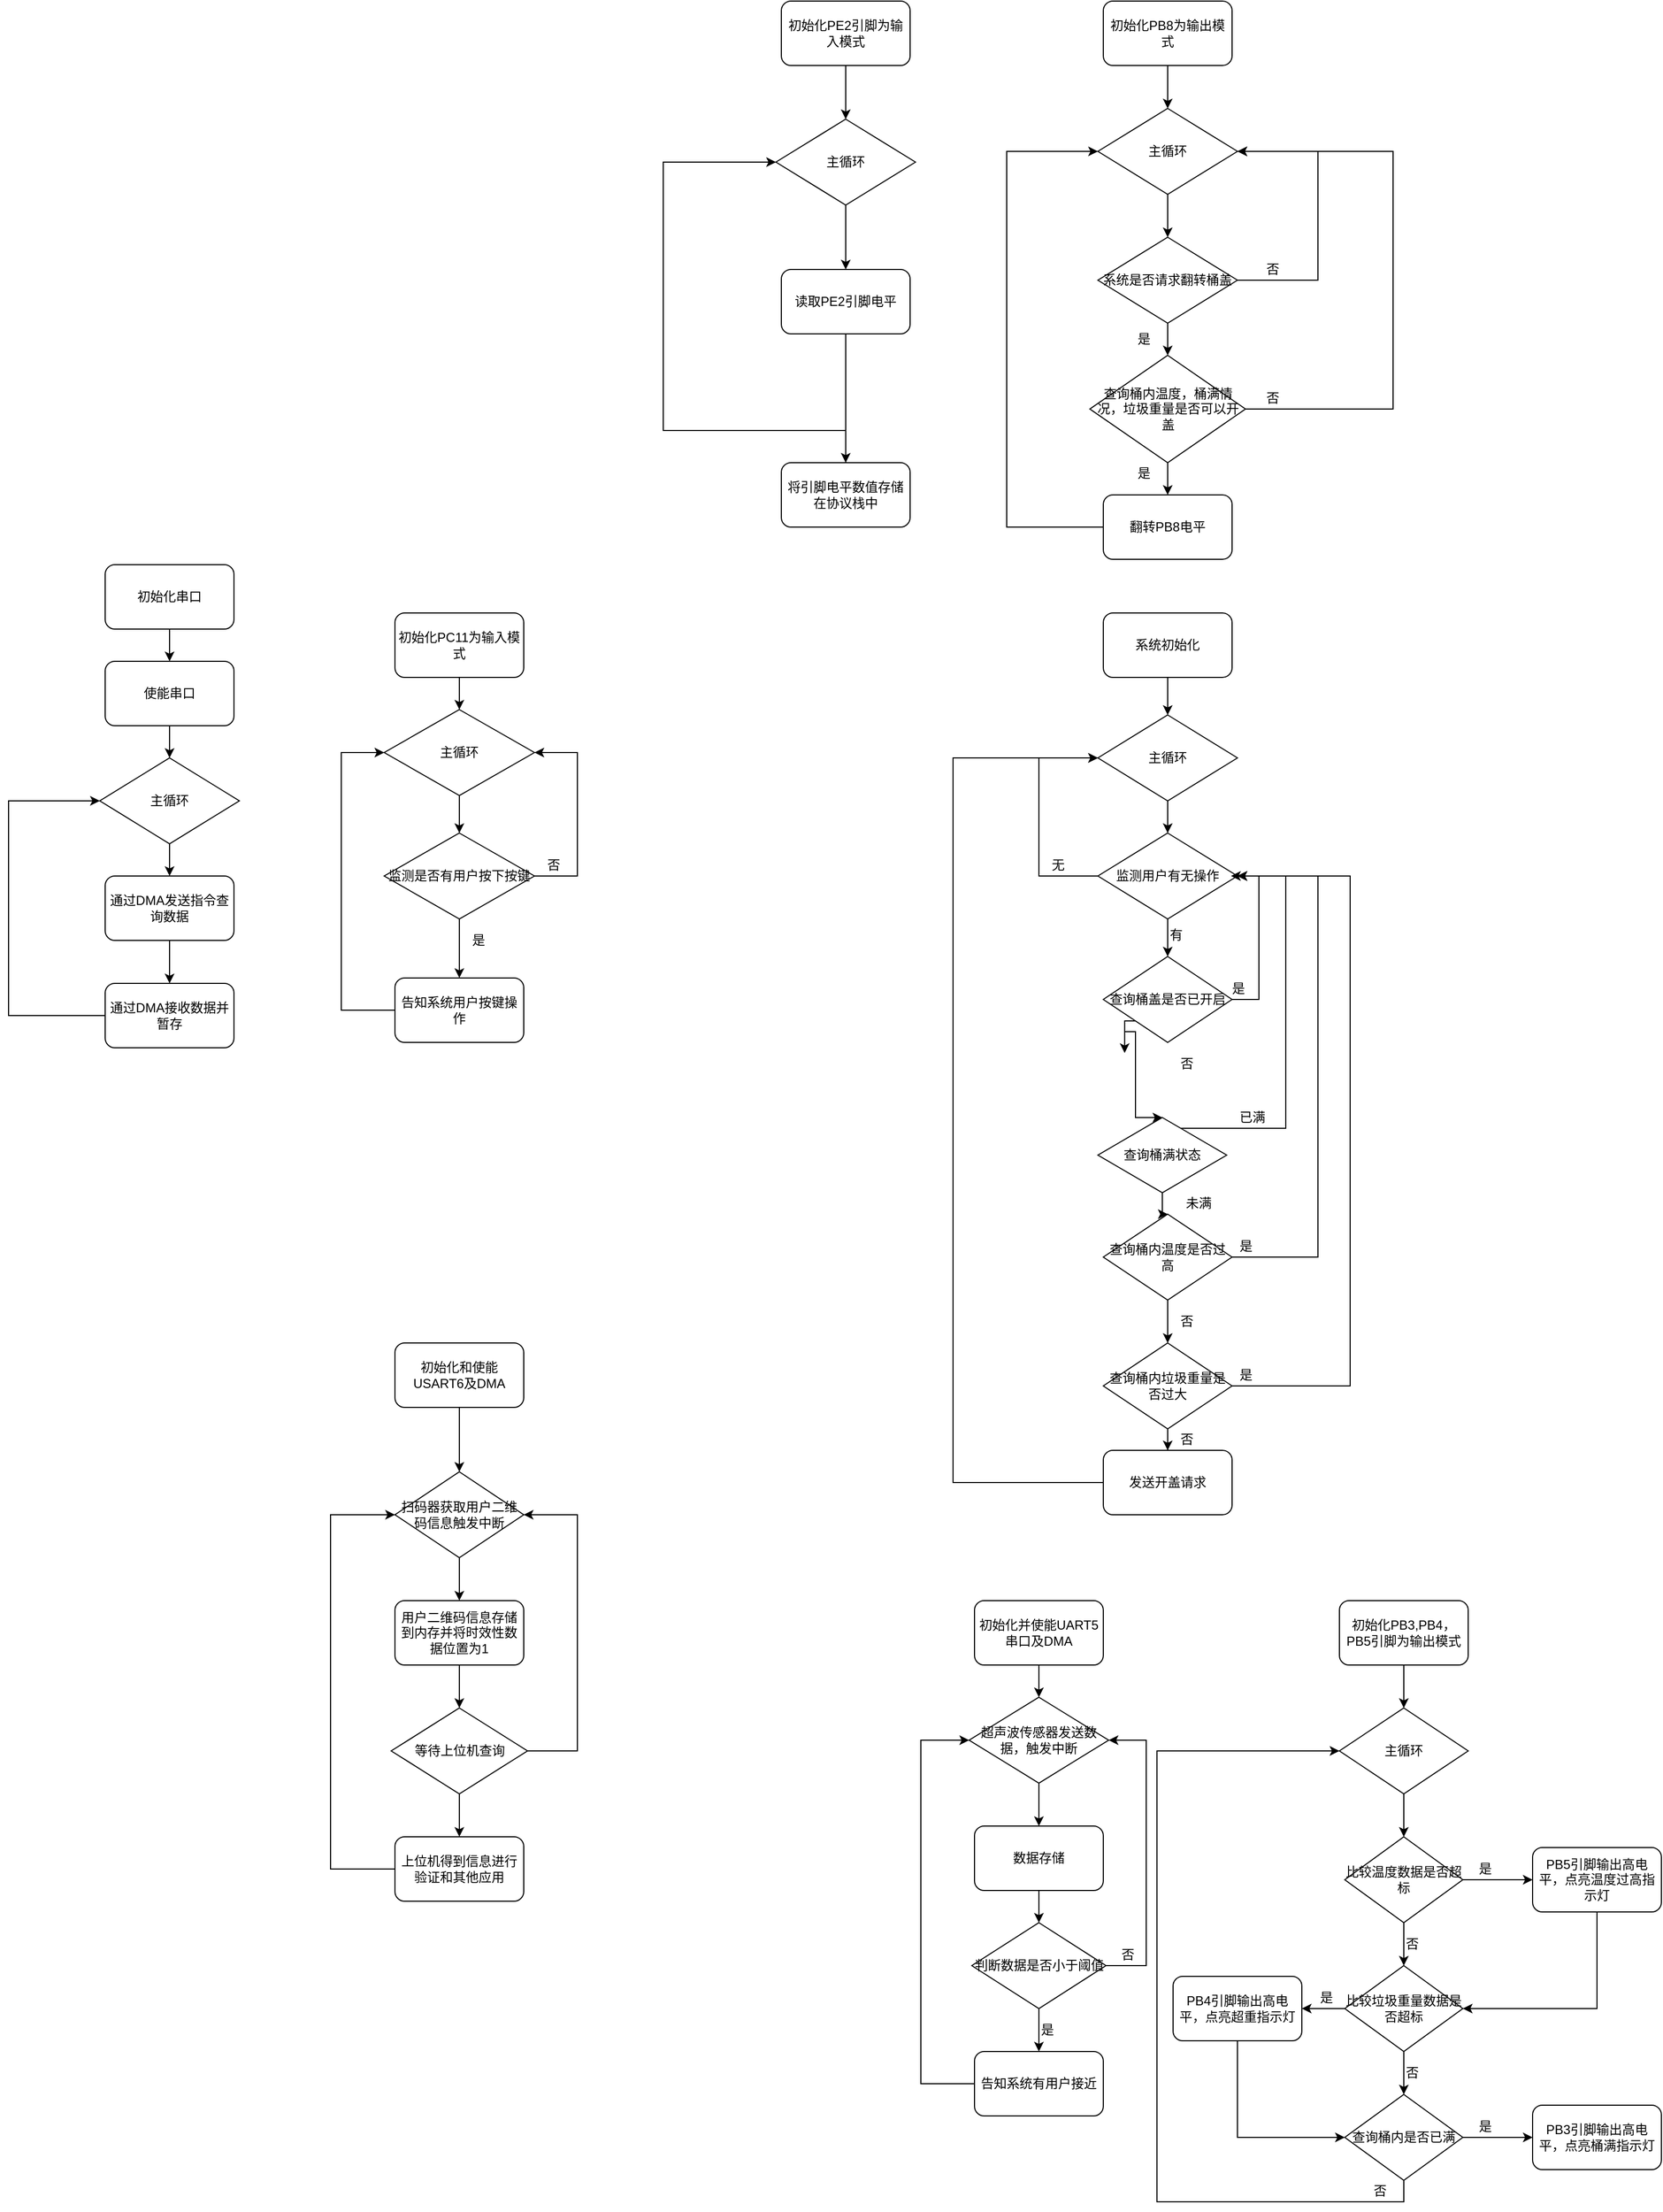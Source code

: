 <mxfile version="12.2.4" pages="1"><diagram id="dxuuOWqoDnLZ8Wc75gr8" name="Page-1"><mxGraphModel dx="1657" dy="1788" grid="1" gridSize="10" guides="1" tooltips="1" connect="1" arrows="1" fold="1" page="1" pageScale="1" pageWidth="827" pageHeight="1169" math="0" shadow="0"><root><mxCell id="0"/><mxCell id="1" parent="0"/><mxCell id="10" style="edgeStyle=orthogonalEdgeStyle;rounded=0;orthogonalLoop=1;jettySize=auto;html=1;entryX=0.5;entryY=0;entryDx=0;entryDy=0;" parent="1" source="3" target="4" edge="1"><mxGeometry relative="1" as="geometry"/></mxCell><mxCell id="3" value="初始化串口" style="rounded=1;whiteSpace=wrap;html=1;" parent="1" vertex="1"><mxGeometry x="-700" y="-615" width="120" height="60" as="geometry"/></mxCell><mxCell id="11" style="edgeStyle=orthogonalEdgeStyle;rounded=0;orthogonalLoop=1;jettySize=auto;html=1;entryX=0.5;entryY=0;entryDx=0;entryDy=0;" parent="1" source="4" target="6" edge="1"><mxGeometry relative="1" as="geometry"/></mxCell><mxCell id="4" value="使能串口" style="rounded=1;whiteSpace=wrap;html=1;" parent="1" vertex="1"><mxGeometry x="-700" y="-525" width="120" height="60" as="geometry"/></mxCell><mxCell id="12" style="edgeStyle=orthogonalEdgeStyle;rounded=0;orthogonalLoop=1;jettySize=auto;html=1;entryX=0.5;entryY=0;entryDx=0;entryDy=0;" parent="1" source="6" target="7" edge="1"><mxGeometry relative="1" as="geometry"/></mxCell><mxCell id="6" value="主循环" style="rhombus;whiteSpace=wrap;html=1;" parent="1" vertex="1"><mxGeometry x="-705" y="-435" width="130" height="80" as="geometry"/></mxCell><mxCell id="13" style="edgeStyle=orthogonalEdgeStyle;rounded=0;orthogonalLoop=1;jettySize=auto;html=1;entryX=0.5;entryY=0;entryDx=0;entryDy=0;" parent="1" source="7" target="8" edge="1"><mxGeometry relative="1" as="geometry"/></mxCell><mxCell id="7" value="通过DMA发送指令查询数据" style="rounded=1;whiteSpace=wrap;html=1;" parent="1" vertex="1"><mxGeometry x="-700" y="-325" width="120" height="60" as="geometry"/></mxCell><mxCell id="14" style="edgeStyle=orthogonalEdgeStyle;rounded=0;orthogonalLoop=1;jettySize=auto;html=1;entryX=0;entryY=0.5;entryDx=0;entryDy=0;exitX=0.008;exitY=0.597;exitDx=0;exitDy=0;exitPerimeter=0;" parent="1" source="8" target="6" edge="1"><mxGeometry relative="1" as="geometry"><Array as="points"><mxPoint x="-699" y="-195"/><mxPoint x="-790" y="-195"/><mxPoint x="-790" y="-395"/></Array><mxPoint x="-705" y="-195" as="sourcePoint"/></mxGeometry></mxCell><mxCell id="8" value="通过DMA接收数据并暂存" style="rounded=1;whiteSpace=wrap;html=1;" parent="1" vertex="1"><mxGeometry x="-700" y="-225" width="120" height="60" as="geometry"/></mxCell><mxCell id="19" style="edgeStyle=orthogonalEdgeStyle;rounded=0;orthogonalLoop=1;jettySize=auto;html=1;entryX=0.5;entryY=0;entryDx=0;entryDy=0;" parent="1" source="15" target="16" edge="1"><mxGeometry relative="1" as="geometry"/></mxCell><mxCell id="15" value="初始化PE2引脚为输入模式" style="rounded=1;whiteSpace=wrap;html=1;" parent="1" vertex="1"><mxGeometry x="-70" y="-1140" width="120" height="60" as="geometry"/></mxCell><mxCell id="20" style="edgeStyle=orthogonalEdgeStyle;rounded=0;orthogonalLoop=1;jettySize=auto;html=1;entryX=0.5;entryY=0;entryDx=0;entryDy=0;" parent="1" source="16" target="17" edge="1"><mxGeometry relative="1" as="geometry"/></mxCell><mxCell id="16" value="主循环" style="rhombus;whiteSpace=wrap;html=1;" parent="1" vertex="1"><mxGeometry x="-75" y="-1030" width="130" height="80" as="geometry"/></mxCell><mxCell id="21" style="edgeStyle=orthogonalEdgeStyle;rounded=0;orthogonalLoop=1;jettySize=auto;html=1;entryX=0.5;entryY=0;entryDx=0;entryDy=0;" parent="1" source="17" target="18" edge="1"><mxGeometry relative="1" as="geometry"/></mxCell><mxCell id="17" value="读取PE2引脚电平" style="rounded=1;whiteSpace=wrap;html=1;" parent="1" vertex="1"><mxGeometry x="-70" y="-890" width="120" height="60" as="geometry"/></mxCell><mxCell id="22" style="edgeStyle=orthogonalEdgeStyle;rounded=0;orthogonalLoop=1;jettySize=auto;html=1;entryX=0;entryY=0.5;entryDx=0;entryDy=0;" parent="1" source="18" target="16" edge="1"><mxGeometry relative="1" as="geometry"><Array as="points"><mxPoint x="-10" y="-740"/><mxPoint x="-180" y="-740"/><mxPoint x="-180" y="-990"/></Array></mxGeometry></mxCell><mxCell id="18" value="将引脚电平数值存储在协议栈中" style="rounded=1;whiteSpace=wrap;html=1;" parent="1" vertex="1"><mxGeometry x="-70" y="-710" width="120" height="60" as="geometry"/></mxCell><mxCell id="28" style="edgeStyle=orthogonalEdgeStyle;rounded=0;orthogonalLoop=1;jettySize=auto;html=1;entryX=0.5;entryY=0;entryDx=0;entryDy=0;" parent="1" source="23" target="25" edge="1"><mxGeometry relative="1" as="geometry"/></mxCell><mxCell id="23" value="初始化PB8为输出模式" style="rounded=1;whiteSpace=wrap;html=1;" parent="1" vertex="1"><mxGeometry x="230" y="-1140" width="120" height="60" as="geometry"/></mxCell><mxCell id="29" style="edgeStyle=orthogonalEdgeStyle;rounded=0;orthogonalLoop=1;jettySize=auto;html=1;" parent="1" source="25" target="26" edge="1"><mxGeometry relative="1" as="geometry"/></mxCell><mxCell id="25" value="主循环" style="rhombus;whiteSpace=wrap;html=1;" parent="1" vertex="1"><mxGeometry x="225" y="-1040" width="130" height="80" as="geometry"/></mxCell><mxCell id="34" style="edgeStyle=orthogonalEdgeStyle;rounded=0;orthogonalLoop=1;jettySize=auto;html=1;entryX=1;entryY=0.5;entryDx=0;entryDy=0;" parent="1" source="26" target="25" edge="1"><mxGeometry relative="1" as="geometry"><Array as="points"><mxPoint x="430" y="-880"/><mxPoint x="430" y="-1000"/></Array></mxGeometry></mxCell><mxCell id="36" style="edgeStyle=orthogonalEdgeStyle;rounded=0;orthogonalLoop=1;jettySize=auto;html=1;entryX=0.5;entryY=0;entryDx=0;entryDy=0;" parent="1" source="26" target="35" edge="1"><mxGeometry relative="1" as="geometry"/></mxCell><mxCell id="26" value="系统是否请求翻转桶盖" style="rhombus;whiteSpace=wrap;html=1;" parent="1" vertex="1"><mxGeometry x="225" y="-920" width="130" height="80" as="geometry"/></mxCell><mxCell id="31" style="edgeStyle=orthogonalEdgeStyle;rounded=0;orthogonalLoop=1;jettySize=auto;html=1;entryX=0;entryY=0.5;entryDx=0;entryDy=0;" parent="1" source="27" target="25" edge="1"><mxGeometry relative="1" as="geometry"><Array as="points"><mxPoint x="140" y="-650"/><mxPoint x="140" y="-1000"/></Array></mxGeometry></mxCell><mxCell id="27" value="翻转PB8电平" style="rounded=1;whiteSpace=wrap;html=1;" parent="1" vertex="1"><mxGeometry x="230" y="-680" width="120" height="60" as="geometry"/></mxCell><mxCell id="33" value="否" style="text;html=1;resizable=0;points=[];autosize=1;align=left;verticalAlign=top;spacingTop=-4;" parent="1" vertex="1"><mxGeometry x="380" y="-900" width="30" height="20" as="geometry"/></mxCell><mxCell id="37" style="edgeStyle=orthogonalEdgeStyle;rounded=0;orthogonalLoop=1;jettySize=auto;html=1;entryX=0.5;entryY=0;entryDx=0;entryDy=0;" parent="1" source="35" target="27" edge="1"><mxGeometry relative="1" as="geometry"/></mxCell><mxCell id="41" style="edgeStyle=orthogonalEdgeStyle;rounded=0;orthogonalLoop=1;jettySize=auto;html=1;entryX=1;entryY=0.5;entryDx=0;entryDy=0;" parent="1" source="35" target="25" edge="1"><mxGeometry relative="1" as="geometry"><Array as="points"><mxPoint x="500" y="-760"/><mxPoint x="500" y="-1000"/></Array></mxGeometry></mxCell><mxCell id="35" value="查询桶内温度，桶满情况，垃圾重量是否可以开盖" style="rhombus;whiteSpace=wrap;html=1;" parent="1" vertex="1"><mxGeometry x="217.5" y="-810" width="145" height="100" as="geometry"/></mxCell><mxCell id="39" value="是&lt;span style=&quot;color: rgba(0 , 0 , 0 , 0) ; font-family: monospace ; font-size: 0px&quot;&gt;%3CmxGraphModel%3E%3Croot%3E%3CmxCell%20id%3D%220%22%2F%3E%3CmxCell%20id%3D%221%22%20parent%3D%220%22%2F%3E%3CmxCell%20id%3D%222%22%20value%3D%22%E5%90%A6%22%20style%3D%22text%3Bhtml%3D1%3Bresizable%3D0%3Bpoints%3D%5B%5D%3Bautosize%3D1%3Balign%3Dleft%3BverticalAlign%3Dtop%3BspacingTop%3D-4%3B%22%20vertex%3D%221%22%20parent%3D%221%22%3E%3CmxGeometry%20x%3D%22380%22%20y%3D%22-900%22%20width%3D%2230%22%20height%3D%2220%22%20as%3D%22geometry%22%2F%3E%3C%2FmxCell%3E%3C%2Froot%3E%3C%2FmxGraphModel%3E&lt;/span&gt;" style="text;html=1;resizable=0;points=[];autosize=1;align=left;verticalAlign=top;spacingTop=-4;" parent="1" vertex="1"><mxGeometry x="260" y="-835" width="30" height="20" as="geometry"/></mxCell><mxCell id="40" value="是" style="text;html=1;resizable=0;points=[];autosize=1;align=left;verticalAlign=top;spacingTop=-4;" parent="1" vertex="1"><mxGeometry x="260" y="-710" width="30" height="20" as="geometry"/></mxCell><mxCell id="42" value="否" style="text;html=1;resizable=0;points=[];autosize=1;align=left;verticalAlign=top;spacingTop=-4;" parent="1" vertex="1"><mxGeometry x="380" y="-780" width="30" height="20" as="geometry"/></mxCell><mxCell id="72" style="edgeStyle=orthogonalEdgeStyle;rounded=0;orthogonalLoop=1;jettySize=auto;html=1;entryX=0.5;entryY=0;entryDx=0;entryDy=0;" parent="1" source="43" target="71" edge="1"><mxGeometry relative="1" as="geometry"/></mxCell><mxCell id="43" value="系统初始化" style="rounded=1;whiteSpace=wrap;html=1;" parent="1" vertex="1"><mxGeometry x="230" y="-570" width="120" height="60" as="geometry"/></mxCell><mxCell id="52" style="edgeStyle=orthogonalEdgeStyle;rounded=0;orthogonalLoop=1;jettySize=auto;html=1;" parent="1" source="44" target="46" edge="1"><mxGeometry relative="1" as="geometry"/></mxCell><mxCell id="75" style="edgeStyle=orthogonalEdgeStyle;rounded=0;orthogonalLoop=1;jettySize=auto;html=1;entryX=0;entryY=0.5;entryDx=0;entryDy=0;" parent="1" source="44" target="71" edge="1"><mxGeometry relative="1" as="geometry"><Array as="points"><mxPoint x="170" y="-325"/><mxPoint x="170" y="-435"/></Array></mxGeometry></mxCell><mxCell id="44" value="监测用户有无操作" style="rhombus;whiteSpace=wrap;html=1;" parent="1" vertex="1"><mxGeometry x="225" y="-365" width="130" height="80" as="geometry"/></mxCell><mxCell id="53" style="edgeStyle=orthogonalEdgeStyle;rounded=0;orthogonalLoop=1;jettySize=auto;html=1;entryX=0.5;entryY=0;entryDx=0;entryDy=0;" parent="1" target="47" edge="1"><mxGeometry relative="1" as="geometry"><mxPoint x="250" y="-180" as="sourcePoint"/><Array as="points"><mxPoint x="260" y="-100"/></Array></mxGeometry></mxCell><mxCell id="62" style="edgeStyle=orthogonalEdgeStyle;rounded=0;orthogonalLoop=1;jettySize=auto;html=1;entryX=1;entryY=0.5;entryDx=0;entryDy=0;" parent="1" source="46" target="44" edge="1"><mxGeometry relative="1" as="geometry"><Array as="points"><mxPoint x="375" y="-210"/><mxPoint x="375" y="-325"/></Array></mxGeometry></mxCell><mxCell id="80" style="edgeStyle=orthogonalEdgeStyle;rounded=0;orthogonalLoop=1;jettySize=auto;html=1;exitX=0;exitY=1;exitDx=0;exitDy=0;" parent="1" source="46" edge="1"><mxGeometry relative="1" as="geometry"><mxPoint x="249.889" y="-160.111" as="targetPoint"/><Array as="points"><mxPoint x="250" y="-190"/></Array></mxGeometry></mxCell><mxCell id="46" value="查询桶盖是否已开启" style="rhombus;whiteSpace=wrap;html=1;" parent="1" vertex="1"><mxGeometry x="230" y="-250" width="120" height="80" as="geometry"/></mxCell><mxCell id="54" style="edgeStyle=orthogonalEdgeStyle;rounded=0;orthogonalLoop=1;jettySize=auto;html=1;entryX=0.5;entryY=0;entryDx=0;entryDy=0;" parent="1" source="47" target="48" edge="1"><mxGeometry relative="1" as="geometry"/></mxCell><mxCell id="63" style="edgeStyle=orthogonalEdgeStyle;rounded=0;orthogonalLoop=1;jettySize=auto;html=1;entryX=1;entryY=0.5;entryDx=0;entryDy=0;" parent="1" source="47" target="44" edge="1"><mxGeometry relative="1" as="geometry"><Array as="points"><mxPoint x="400" y="-90"/><mxPoint x="400" y="-325"/></Array></mxGeometry></mxCell><mxCell id="79" style="edgeStyle=orthogonalEdgeStyle;rounded=0;orthogonalLoop=1;jettySize=auto;html=1;" parent="1" edge="1"><mxGeometry relative="1" as="geometry"><mxPoint x="319.889" y="-50.111" as="targetPoint"/><mxPoint x="310" y="-50" as="sourcePoint"/></mxGeometry></mxCell><mxCell id="47" value="查询桶满状态" style="rhombus;whiteSpace=wrap;html=1;" parent="1" vertex="1"><mxGeometry x="225" y="-100" width="120" height="70" as="geometry"/></mxCell><mxCell id="55" style="edgeStyle=orthogonalEdgeStyle;rounded=0;orthogonalLoop=1;jettySize=auto;html=1;entryX=0.5;entryY=0;entryDx=0;entryDy=0;" parent="1" source="48" target="49" edge="1"><mxGeometry relative="1" as="geometry"/></mxCell><mxCell id="64" style="edgeStyle=orthogonalEdgeStyle;rounded=0;orthogonalLoop=1;jettySize=auto;html=1;entryX=1;entryY=0.5;entryDx=0;entryDy=0;" parent="1" source="48" target="44" edge="1"><mxGeometry relative="1" as="geometry"><Array as="points"><mxPoint x="430" y="30"/><mxPoint x="430" y="-325"/></Array></mxGeometry></mxCell><mxCell id="48" value="查询桶内温度是否过高" style="rhombus;whiteSpace=wrap;html=1;" parent="1" vertex="1"><mxGeometry x="230" y="-10" width="120" height="80" as="geometry"/></mxCell><mxCell id="56" style="edgeStyle=orthogonalEdgeStyle;rounded=0;orthogonalLoop=1;jettySize=auto;html=1;entryX=0.5;entryY=0;entryDx=0;entryDy=0;" parent="1" source="49" target="50" edge="1"><mxGeometry relative="1" as="geometry"/></mxCell><mxCell id="65" style="edgeStyle=orthogonalEdgeStyle;rounded=0;orthogonalLoop=1;jettySize=auto;html=1;" parent="1" source="49" edge="1"><mxGeometry relative="1" as="geometry"><mxPoint x="349" y="-325" as="targetPoint"/><Array as="points"><mxPoint x="460" y="150"/><mxPoint x="460" y="-325"/></Array></mxGeometry></mxCell><mxCell id="49" value="查询桶内垃圾重量是否过大" style="rhombus;whiteSpace=wrap;html=1;" parent="1" vertex="1"><mxGeometry x="230" y="110" width="120" height="80" as="geometry"/></mxCell><mxCell id="57" style="edgeStyle=orthogonalEdgeStyle;rounded=0;orthogonalLoop=1;jettySize=auto;html=1;entryX=0;entryY=0.5;entryDx=0;entryDy=0;" parent="1" source="50" target="71" edge="1"><mxGeometry relative="1" as="geometry"><Array as="points"><mxPoint x="90" y="240"/><mxPoint x="90" y="-435"/></Array></mxGeometry></mxCell><mxCell id="50" value="发送开盖请求" style="rounded=1;whiteSpace=wrap;html=1;" parent="1" vertex="1"><mxGeometry x="230" y="210" width="120" height="60" as="geometry"/></mxCell><mxCell id="58" value="否" style="text;html=1;resizable=0;points=[];autosize=1;align=left;verticalAlign=top;spacingTop=-4;" parent="1" vertex="1"><mxGeometry x="300" y="-160" width="30" height="20" as="geometry"/></mxCell><mxCell id="59" value="未满&lt;span style=&quot;color: rgba(0 , 0 , 0 , 0) ; font-family: monospace ; font-size: 0px&quot;&gt;%3CmxGraphModel%3E%3Croot%3E%3CmxCell%20id%3D%220%22%2F%3E%3CmxCell%20id%3D%221%22%20parent%3D%220%22%2F%3E%3CmxCell%20id%3D%222%22%20value%3D%22%E5%90%A6%22%20style%3D%22text%3Bhtml%3D1%3Bresizable%3D0%3Bpoints%3D%5B%5D%3Bautosize%3D1%3Balign%3Dleft%3BverticalAlign%3Dtop%3BspacingTop%3D-4%3B%22%20vertex%3D%221%22%20parent%3D%221%22%3E%3CmxGeometry%20x%3D%22300%22%20y%3D%22-160%22%20width%3D%2230%22%20height%3D%2220%22%20as%3D%22geometry%22%2F%3E%3C%2FmxCell%3E%3C%2Froot%3E%3C%2FmxGraphModel%3E&lt;/span&gt;" style="text;html=1;resizable=0;points=[];autosize=1;align=left;verticalAlign=top;spacingTop=-4;" parent="1" vertex="1"><mxGeometry x="305" y="-30" width="40" height="20" as="geometry"/></mxCell><mxCell id="60" value="否" style="text;html=1;resizable=0;points=[];autosize=1;align=left;verticalAlign=top;spacingTop=-4;" parent="1" vertex="1"><mxGeometry x="300" y="80" width="30" height="20" as="geometry"/></mxCell><mxCell id="61" value="否" style="text;html=1;resizable=0;points=[];autosize=1;align=left;verticalAlign=top;spacingTop=-4;" parent="1" vertex="1"><mxGeometry x="300" y="190" width="30" height="20" as="geometry"/></mxCell><mxCell id="67" value="是" style="text;html=1;resizable=0;points=[];autosize=1;align=left;verticalAlign=top;spacingTop=-4;" parent="1" vertex="1"><mxGeometry x="347.5" y="-230" width="30" height="20" as="geometry"/></mxCell><mxCell id="68" value="是" style="text;html=1;resizable=0;points=[];autosize=1;align=left;verticalAlign=top;spacingTop=-4;" parent="1" vertex="1"><mxGeometry x="355" y="10" width="30" height="20" as="geometry"/></mxCell><mxCell id="69" value="是" style="text;html=1;resizable=0;points=[];autosize=1;align=left;verticalAlign=top;spacingTop=-4;" parent="1" vertex="1"><mxGeometry x="355" y="130" width="30" height="20" as="geometry"/></mxCell><mxCell id="70" value="已满" style="text;html=1;resizable=0;points=[];autosize=1;align=left;verticalAlign=top;spacingTop=-4;" parent="1" vertex="1"><mxGeometry x="355" y="-110" width="40" height="20" as="geometry"/></mxCell><mxCell id="73" style="edgeStyle=orthogonalEdgeStyle;rounded=0;orthogonalLoop=1;jettySize=auto;html=1;entryX=0.5;entryY=0;entryDx=0;entryDy=0;" parent="1" source="71" target="44" edge="1"><mxGeometry relative="1" as="geometry"/></mxCell><mxCell id="71" value="主循环" style="rhombus;whiteSpace=wrap;html=1;" parent="1" vertex="1"><mxGeometry x="225" y="-475" width="130" height="80" as="geometry"/></mxCell><mxCell id="74" value="有" style="text;html=1;resizable=0;points=[];autosize=1;align=left;verticalAlign=top;spacingTop=-4;" parent="1" vertex="1"><mxGeometry x="290" y="-280" width="30" height="20" as="geometry"/></mxCell><mxCell id="76" value="无" style="text;html=1;resizable=0;points=[];autosize=1;align=left;verticalAlign=top;spacingTop=-4;" parent="1" vertex="1"><mxGeometry x="180" y="-345" width="30" height="20" as="geometry"/></mxCell><mxCell id="86" style="edgeStyle=orthogonalEdgeStyle;rounded=0;orthogonalLoop=1;jettySize=auto;html=1;" edge="1" parent="1" source="81" target="82"><mxGeometry relative="1" as="geometry"/></mxCell><mxCell id="81" value="初始化PC11为输入模式" style="rounded=1;whiteSpace=wrap;html=1;" vertex="1" parent="1"><mxGeometry x="-430" y="-570" width="120" height="60" as="geometry"/></mxCell><mxCell id="87" style="edgeStyle=orthogonalEdgeStyle;rounded=0;orthogonalLoop=1;jettySize=auto;html=1;entryX=0.5;entryY=0;entryDx=0;entryDy=0;" edge="1" parent="1" source="82" target="84"><mxGeometry relative="1" as="geometry"/></mxCell><mxCell id="82" value="主循环" style="rhombus;whiteSpace=wrap;html=1;" vertex="1" parent="1"><mxGeometry x="-440" y="-480" width="140" height="80" as="geometry"/></mxCell><mxCell id="88" style="edgeStyle=orthogonalEdgeStyle;rounded=0;orthogonalLoop=1;jettySize=auto;html=1;" edge="1" parent="1" source="84" target="85"><mxGeometry relative="1" as="geometry"/></mxCell><mxCell id="91" style="edgeStyle=orthogonalEdgeStyle;rounded=0;orthogonalLoop=1;jettySize=auto;html=1;exitX=1;exitY=0.5;exitDx=0;exitDy=0;entryX=1;entryY=0.5;entryDx=0;entryDy=0;" edge="1" parent="1" source="84" target="82"><mxGeometry relative="1" as="geometry"><Array as="points"><mxPoint x="-260" y="-325"/><mxPoint x="-260" y="-440"/></Array></mxGeometry></mxCell><mxCell id="84" value="监测是否有用户按下按键" style="rhombus;whiteSpace=wrap;html=1;" vertex="1" parent="1"><mxGeometry x="-440" y="-365" width="140" height="80" as="geometry"/></mxCell><mxCell id="90" style="edgeStyle=orthogonalEdgeStyle;rounded=0;orthogonalLoop=1;jettySize=auto;html=1;entryX=0;entryY=0.5;entryDx=0;entryDy=0;" edge="1" parent="1" source="85" target="82"><mxGeometry relative="1" as="geometry"><Array as="points"><mxPoint x="-480" y="-200"/><mxPoint x="-480" y="-440"/></Array></mxGeometry></mxCell><mxCell id="85" value="告知系统用户按键操作" style="rounded=1;whiteSpace=wrap;html=1;" vertex="1" parent="1"><mxGeometry x="-430" y="-230" width="120" height="60" as="geometry"/></mxCell><mxCell id="89" value="是" style="text;html=1;resizable=0;points=[];autosize=1;align=left;verticalAlign=top;spacingTop=-4;" vertex="1" parent="1"><mxGeometry x="-360" y="-275" width="30" height="20" as="geometry"/></mxCell><mxCell id="92" value="否" style="text;html=1;resizable=0;points=[];autosize=1;align=left;verticalAlign=top;spacingTop=-4;" vertex="1" parent="1"><mxGeometry x="-290" y="-345" width="30" height="20" as="geometry"/></mxCell><mxCell id="101" style="edgeStyle=orthogonalEdgeStyle;rounded=0;orthogonalLoop=1;jettySize=auto;html=1;entryX=0.5;entryY=0;entryDx=0;entryDy=0;" edge="1" parent="1" source="93" target="94"><mxGeometry relative="1" as="geometry"/></mxCell><mxCell id="93" value="初始化和使能USART6及DMA" style="rounded=1;whiteSpace=wrap;html=1;" vertex="1" parent="1"><mxGeometry x="-430" y="110" width="120" height="60" as="geometry"/></mxCell><mxCell id="94" value="扫码器获取用户二维码信息触发中断" style="rhombus;whiteSpace=wrap;html=1;" vertex="1" parent="1"><mxGeometry x="-430" y="230" width="120" height="80" as="geometry"/></mxCell><mxCell id="103" style="edgeStyle=orthogonalEdgeStyle;rounded=0;orthogonalLoop=1;jettySize=auto;html=1;exitX=0.5;exitY=1;exitDx=0;exitDy=0;" edge="1" parent="1" source="94" target="97"><mxGeometry relative="1" as="geometry"><mxPoint x="-370" y="300" as="sourcePoint"/></mxGeometry></mxCell><mxCell id="104" style="edgeStyle=orthogonalEdgeStyle;rounded=0;orthogonalLoop=1;jettySize=auto;html=1;entryX=0.5;entryY=0;entryDx=0;entryDy=0;" edge="1" parent="1" source="97" target="99"><mxGeometry relative="1" as="geometry"/></mxCell><mxCell id="97" value="用户二维码信息存储到内存并将时效性数据位置为1" style="rounded=1;whiteSpace=wrap;html=1;" vertex="1" parent="1"><mxGeometry x="-430" y="350" width="120" height="60" as="geometry"/></mxCell><mxCell id="105" style="edgeStyle=orthogonalEdgeStyle;rounded=0;orthogonalLoop=1;jettySize=auto;html=1;entryX=0.5;entryY=0;entryDx=0;entryDy=0;" edge="1" parent="1" source="99" target="100"><mxGeometry relative="1" as="geometry"/></mxCell><mxCell id="107" style="edgeStyle=orthogonalEdgeStyle;rounded=0;orthogonalLoop=1;jettySize=auto;html=1;entryX=1;entryY=0.5;entryDx=0;entryDy=0;" edge="1" parent="1" source="99" target="94"><mxGeometry relative="1" as="geometry"><Array as="points"><mxPoint x="-260" y="490"/><mxPoint x="-260" y="270"/></Array></mxGeometry></mxCell><mxCell id="99" value="等待上位机查询" style="rhombus;whiteSpace=wrap;html=1;" vertex="1" parent="1"><mxGeometry x="-433.5" y="450" width="127" height="80" as="geometry"/></mxCell><mxCell id="106" style="edgeStyle=orthogonalEdgeStyle;rounded=0;orthogonalLoop=1;jettySize=auto;html=1;entryX=0;entryY=0.5;entryDx=0;entryDy=0;" edge="1" parent="1" source="100" target="94"><mxGeometry relative="1" as="geometry"><Array as="points"><mxPoint x="-490" y="600"/><mxPoint x="-490" y="270"/></Array></mxGeometry></mxCell><mxCell id="100" value="上位机得到信息进行验证和其他应用" style="rounded=1;whiteSpace=wrap;html=1;" vertex="1" parent="1"><mxGeometry x="-430" y="570" width="120" height="60" as="geometry"/></mxCell><mxCell id="115" style="edgeStyle=orthogonalEdgeStyle;rounded=0;orthogonalLoop=1;jettySize=auto;html=1;entryX=0.5;entryY=0;entryDx=0;entryDy=0;" edge="1" parent="1" source="108" target="109"><mxGeometry relative="1" as="geometry"/></mxCell><mxCell id="108" value="初始化并使能UART5串口及DMA" style="rounded=1;whiteSpace=wrap;html=1;" vertex="1" parent="1"><mxGeometry x="110" y="350" width="120" height="60" as="geometry"/></mxCell><mxCell id="116" style="edgeStyle=orthogonalEdgeStyle;rounded=0;orthogonalLoop=1;jettySize=auto;html=1;" edge="1" parent="1" source="109" target="111"><mxGeometry relative="1" as="geometry"/></mxCell><mxCell id="109" value="超声波传感器发送数据，触发中断" style="rhombus;whiteSpace=wrap;html=1;" vertex="1" parent="1"><mxGeometry x="105" y="440" width="130" height="80" as="geometry"/></mxCell><mxCell id="117" style="edgeStyle=orthogonalEdgeStyle;rounded=0;orthogonalLoop=1;jettySize=auto;html=1;" edge="1" parent="1" source="111" target="113"><mxGeometry relative="1" as="geometry"/></mxCell><mxCell id="111" value="数据存储" style="rounded=1;whiteSpace=wrap;html=1;" vertex="1" parent="1"><mxGeometry x="110" y="560" width="120" height="60" as="geometry"/></mxCell><mxCell id="118" style="edgeStyle=orthogonalEdgeStyle;rounded=0;orthogonalLoop=1;jettySize=auto;html=1;entryX=0.5;entryY=0;entryDx=0;entryDy=0;" edge="1" parent="1" source="113" target="114"><mxGeometry relative="1" as="geometry"/></mxCell><mxCell id="119" style="edgeStyle=orthogonalEdgeStyle;rounded=0;orthogonalLoop=1;jettySize=auto;html=1;entryX=1;entryY=0.5;entryDx=0;entryDy=0;" edge="1" parent="1" source="113" target="109"><mxGeometry relative="1" as="geometry"><Array as="points"><mxPoint x="270" y="690"/><mxPoint x="270" y="480"/></Array></mxGeometry></mxCell><mxCell id="113" value="&lt;span style=&quot;white-space: normal&quot;&gt;判断数据是否小于阈值&lt;/span&gt;" style="rhombus;whiteSpace=wrap;html=1;" vertex="1" parent="1"><mxGeometry x="107.5" y="650" width="125" height="80" as="geometry"/></mxCell><mxCell id="120" style="edgeStyle=orthogonalEdgeStyle;rounded=0;orthogonalLoop=1;jettySize=auto;html=1;entryX=0;entryY=0.5;entryDx=0;entryDy=0;" edge="1" parent="1" source="114" target="109"><mxGeometry relative="1" as="geometry"><Array as="points"><mxPoint x="60" y="800"/><mxPoint x="60" y="480"/></Array></mxGeometry></mxCell><mxCell id="114" value="告知系统有用户接近" style="rounded=1;whiteSpace=wrap;html=1;" vertex="1" parent="1"><mxGeometry x="110" y="770" width="120" height="60" as="geometry"/></mxCell><mxCell id="121" value="是" style="text;html=1;resizable=0;points=[];autosize=1;align=left;verticalAlign=top;spacingTop=-4;" vertex="1" parent="1"><mxGeometry x="170" y="740" width="30" height="20" as="geometry"/></mxCell><mxCell id="122" value="否" style="text;html=1;resizable=0;points=[];autosize=1;align=left;verticalAlign=top;spacingTop=-4;" vertex="1" parent="1"><mxGeometry x="245" y="670" width="30" height="20" as="geometry"/></mxCell><mxCell id="129" style="edgeStyle=orthogonalEdgeStyle;rounded=0;orthogonalLoop=1;jettySize=auto;html=1;entryX=0.5;entryY=0;entryDx=0;entryDy=0;" edge="1" parent="1" source="123" target="124"><mxGeometry relative="1" as="geometry"/></mxCell><mxCell id="123" value="初始化PB3,PB4，PB5引脚为输出模式" style="rounded=1;whiteSpace=wrap;html=1;" vertex="1" parent="1"><mxGeometry x="450" y="350" width="120" height="60" as="geometry"/></mxCell><mxCell id="130" style="edgeStyle=orthogonalEdgeStyle;rounded=0;orthogonalLoop=1;jettySize=auto;html=1;entryX=0.5;entryY=0;entryDx=0;entryDy=0;" edge="1" parent="1" source="124" target="125"><mxGeometry relative="1" as="geometry"/></mxCell><mxCell id="124" value="主循环" style="rhombus;whiteSpace=wrap;html=1;" vertex="1" parent="1"><mxGeometry x="450" y="450" width="120" height="80" as="geometry"/></mxCell><mxCell id="131" style="edgeStyle=orthogonalEdgeStyle;rounded=0;orthogonalLoop=1;jettySize=auto;html=1;entryX=0.5;entryY=0;entryDx=0;entryDy=0;" edge="1" parent="1" source="125" target="127"><mxGeometry relative="1" as="geometry"/></mxCell><mxCell id="135" style="edgeStyle=orthogonalEdgeStyle;rounded=0;orthogonalLoop=1;jettySize=auto;html=1;entryX=0;entryY=0.5;entryDx=0;entryDy=0;" edge="1" parent="1" source="125" target="134"><mxGeometry relative="1" as="geometry"/></mxCell><mxCell id="125" value="比较温度数据是否超标" style="rhombus;whiteSpace=wrap;html=1;" vertex="1" parent="1"><mxGeometry x="455" y="570" width="110" height="80" as="geometry"/></mxCell><mxCell id="132" style="edgeStyle=orthogonalEdgeStyle;rounded=0;orthogonalLoop=1;jettySize=auto;html=1;entryX=0.5;entryY=0;entryDx=0;entryDy=0;" edge="1" parent="1" source="127" target="128"><mxGeometry relative="1" as="geometry"/></mxCell><mxCell id="141" style="edgeStyle=orthogonalEdgeStyle;rounded=0;orthogonalLoop=1;jettySize=auto;html=1;entryX=1;entryY=0.5;entryDx=0;entryDy=0;" edge="1" parent="1" source="127" target="140"><mxGeometry relative="1" as="geometry"/></mxCell><mxCell id="127" value="比较垃圾重量数据是否超标" style="rhombus;whiteSpace=wrap;html=1;" vertex="1" parent="1"><mxGeometry x="455" y="690" width="110" height="80" as="geometry"/></mxCell><mxCell id="146" style="edgeStyle=orthogonalEdgeStyle;rounded=0;orthogonalLoop=1;jettySize=auto;html=1;entryX=0;entryY=0.5;entryDx=0;entryDy=0;" edge="1" parent="1" source="128" target="145"><mxGeometry relative="1" as="geometry"/></mxCell><mxCell id="148" style="edgeStyle=orthogonalEdgeStyle;rounded=0;orthogonalLoop=1;jettySize=auto;html=1;entryX=0;entryY=0.5;entryDx=0;entryDy=0;" edge="1" parent="1" source="128" target="124"><mxGeometry relative="1" as="geometry"><Array as="points"><mxPoint x="510" y="910"/><mxPoint x="280" y="910"/><mxPoint x="280" y="490"/></Array></mxGeometry></mxCell><mxCell id="128" value="查询桶内是否已满" style="rhombus;whiteSpace=wrap;html=1;" vertex="1" parent="1"><mxGeometry x="455" y="810" width="110" height="80" as="geometry"/></mxCell><mxCell id="138" style="edgeStyle=orthogonalEdgeStyle;rounded=0;orthogonalLoop=1;jettySize=auto;html=1;entryX=1;entryY=0.5;entryDx=0;entryDy=0;" edge="1" parent="1" source="134" target="127"><mxGeometry relative="1" as="geometry"><Array as="points"><mxPoint x="690" y="730"/></Array></mxGeometry></mxCell><mxCell id="134" value="PB5引脚输出高电平，点亮温度过高指示灯" style="rounded=1;whiteSpace=wrap;html=1;" vertex="1" parent="1"><mxGeometry x="630" y="580" width="120" height="60" as="geometry"/></mxCell><mxCell id="136" value="是" style="text;html=1;resizable=0;points=[];autosize=1;align=left;verticalAlign=top;spacingTop=-4;" vertex="1" parent="1"><mxGeometry x="577.5" y="590" width="30" height="20" as="geometry"/></mxCell><mxCell id="137" value="否" style="text;html=1;resizable=0;points=[];autosize=1;align=left;verticalAlign=top;spacingTop=-4;" vertex="1" parent="1"><mxGeometry x="510" y="660" width="30" height="20" as="geometry"/></mxCell><mxCell id="144" style="edgeStyle=orthogonalEdgeStyle;rounded=0;orthogonalLoop=1;jettySize=auto;html=1;entryX=0;entryY=0.5;entryDx=0;entryDy=0;" edge="1" parent="1" source="140" target="128"><mxGeometry relative="1" as="geometry"><Array as="points"><mxPoint x="355" y="850"/></Array></mxGeometry></mxCell><mxCell id="140" value="PB4引脚输出高电平，点亮超重指示灯" style="rounded=1;whiteSpace=wrap;html=1;" vertex="1" parent="1"><mxGeometry x="295" y="700" width="120" height="60" as="geometry"/></mxCell><mxCell id="142" value="是" style="text;html=1;resizable=0;points=[];autosize=1;align=left;verticalAlign=top;spacingTop=-4;" vertex="1" parent="1"><mxGeometry x="430" y="710" width="30" height="20" as="geometry"/></mxCell><mxCell id="143" value="否" style="text;html=1;resizable=0;points=[];autosize=1;align=left;verticalAlign=top;spacingTop=-4;" vertex="1" parent="1"><mxGeometry x="510" y="780" width="30" height="20" as="geometry"/></mxCell><mxCell id="145" value="PB3引脚输出高电平，点亮桶满指示灯" style="rounded=1;whiteSpace=wrap;html=1;" vertex="1" parent="1"><mxGeometry x="630" y="820" width="120" height="60" as="geometry"/></mxCell><mxCell id="147" value="是" style="text;html=1;resizable=0;points=[];autosize=1;align=left;verticalAlign=top;spacingTop=-4;" vertex="1" parent="1"><mxGeometry x="577.5" y="830" width="30" height="20" as="geometry"/></mxCell><mxCell id="149" value="否" style="text;html=1;resizable=0;points=[];autosize=1;align=left;verticalAlign=top;spacingTop=-4;" vertex="1" parent="1"><mxGeometry x="480" y="890" width="30" height="20" as="geometry"/></mxCell></root></mxGraphModel></diagram></mxfile>